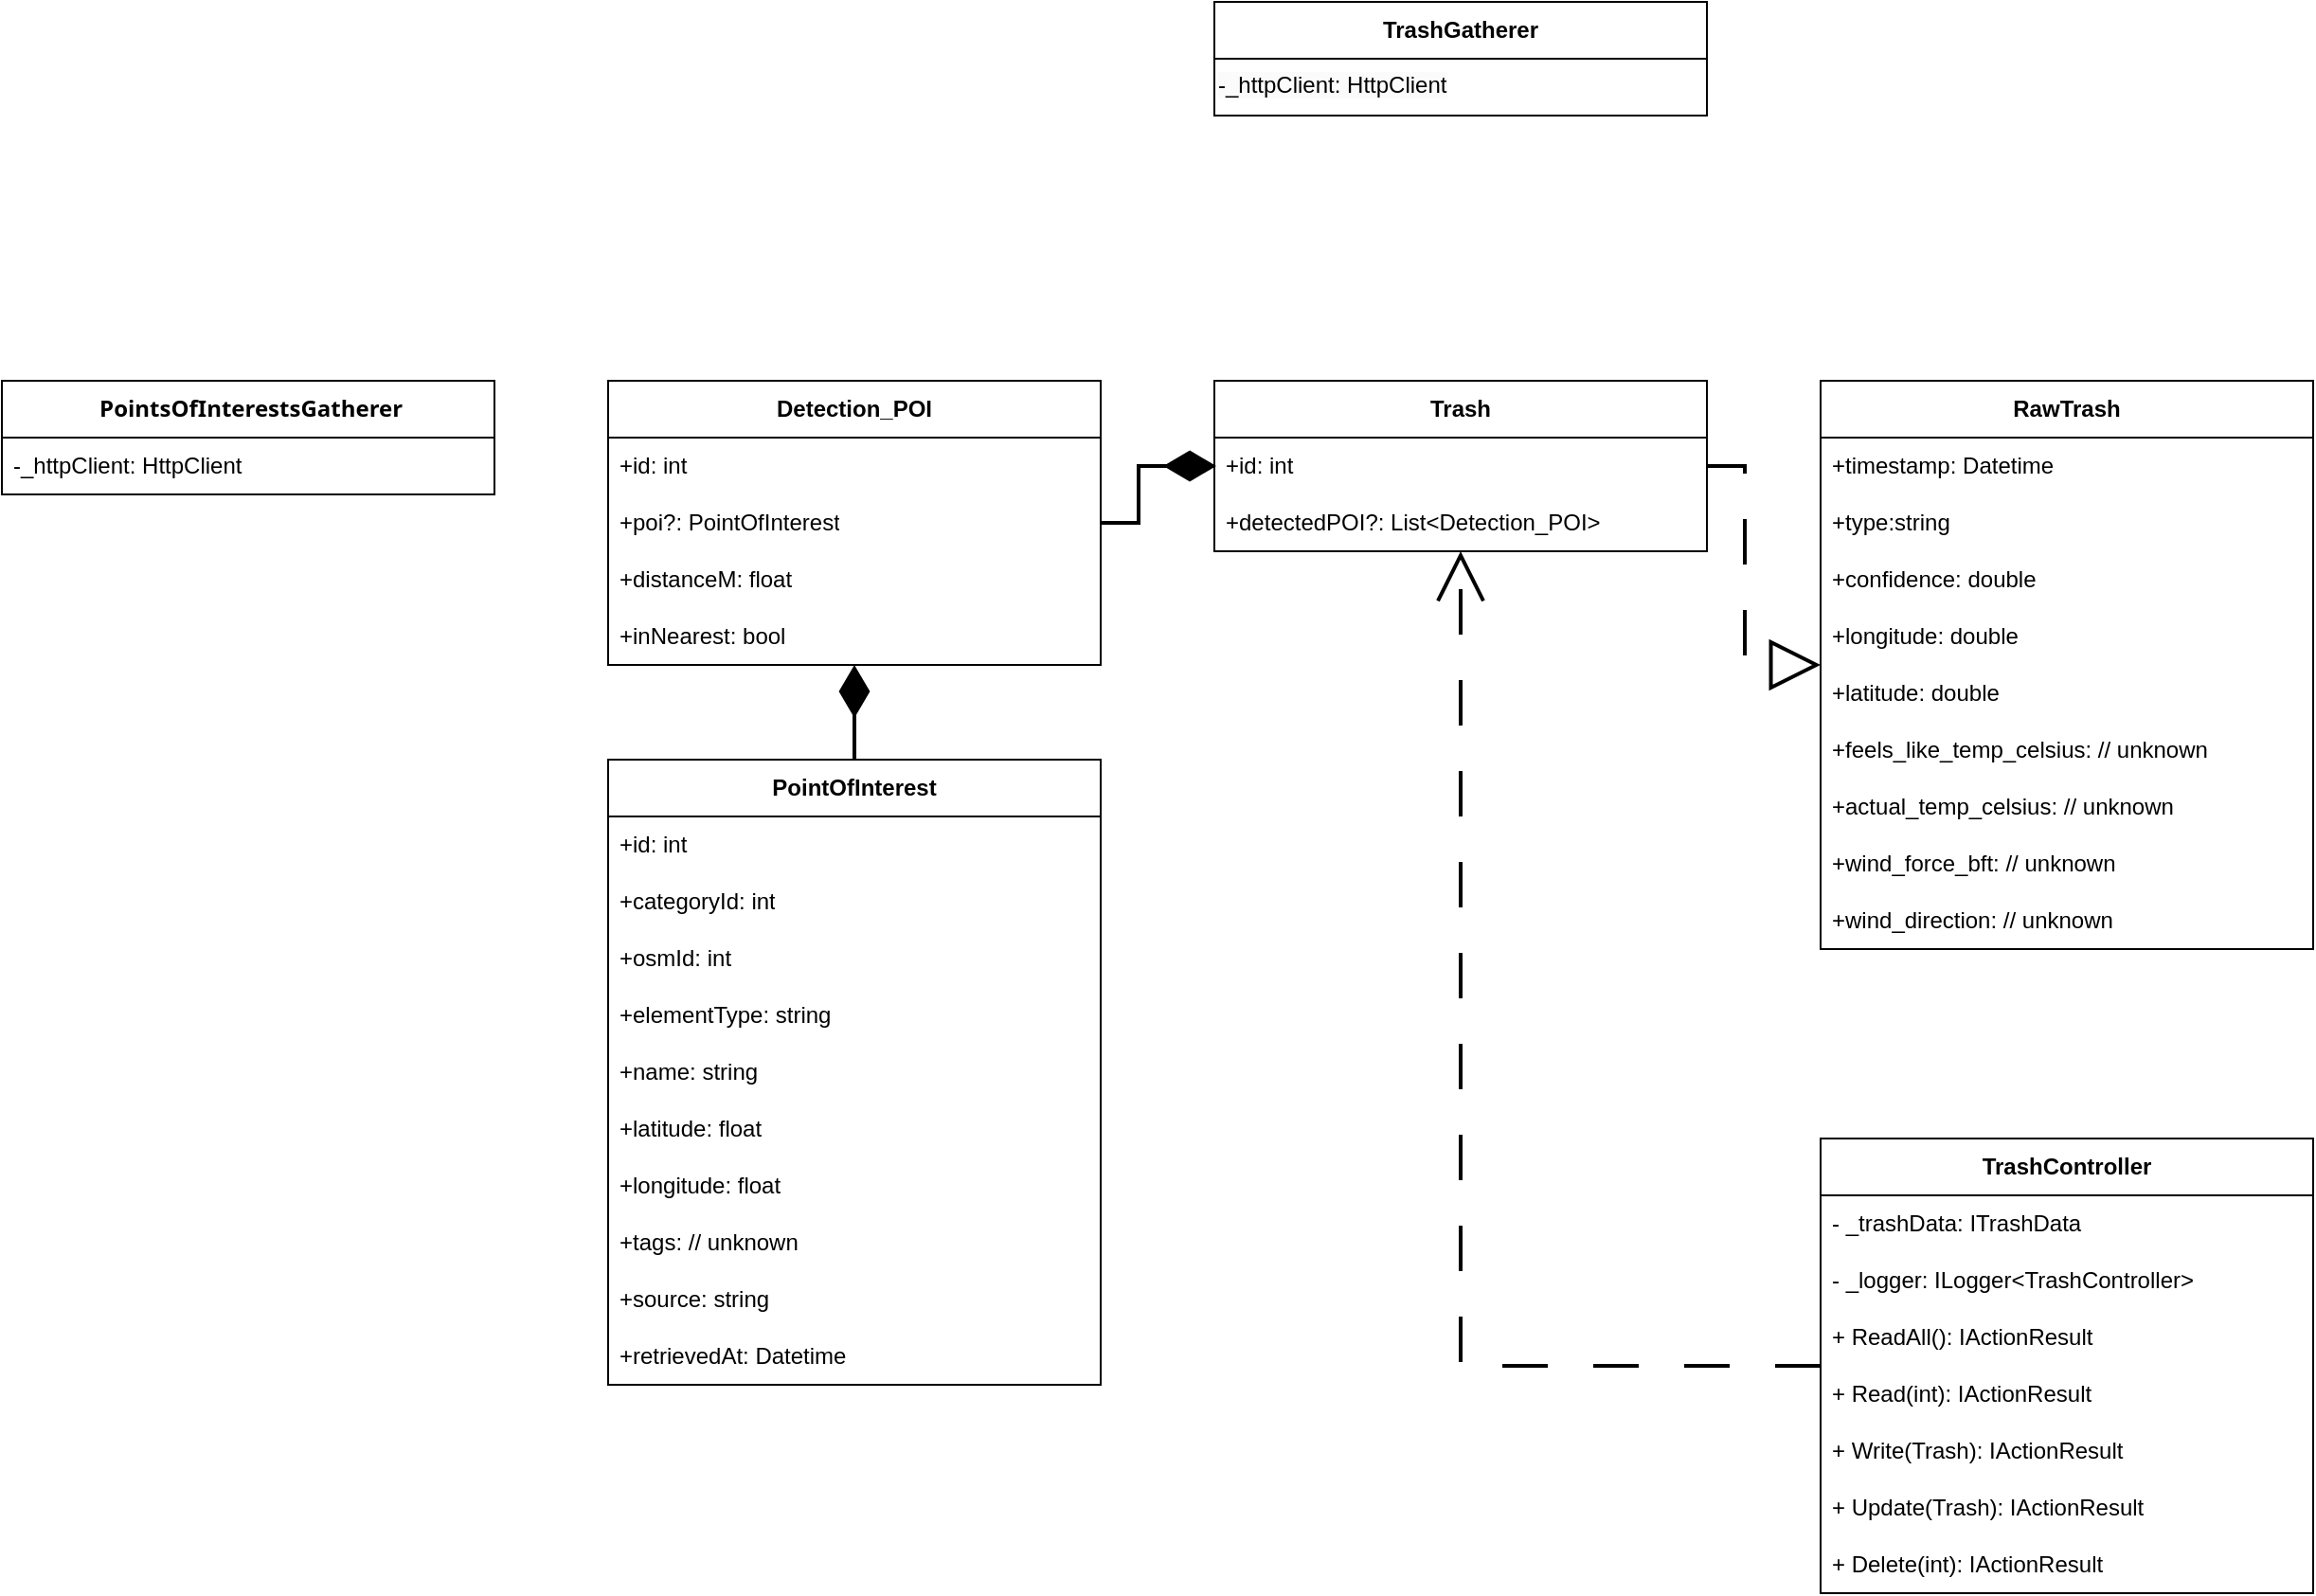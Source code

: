 <mxfile version="26.0.9">
  <diagram name="Page-1" id="39hm194q-l13xccRxlsW">
    <mxGraphModel dx="3247" dy="2107" grid="1" gridSize="10" guides="1" tooltips="1" connect="1" arrows="1" fold="1" page="1" pageScale="1" pageWidth="827" pageHeight="1169" math="0" shadow="0">
      <root>
        <mxCell id="0" />
        <mxCell id="1" parent="0" />
        <mxCell id="13d7S-6Wr-XDgdYsWWci-6" value="&lt;span style=&quot;font-weight: 700;&quot;&gt;Raw&lt;/span&gt;&lt;span style=&quot;font-weight: 700; background-color: transparent; color: light-dark(rgb(0, 0, 0), rgb(255, 255, 255));&quot;&gt;Trash&lt;/span&gt;" style="swimlane;fontStyle=0;childLayout=stackLayout;horizontal=1;startSize=30;horizontalStack=0;resizeParent=1;resizeParentMax=0;resizeLast=0;collapsible=1;marginBottom=0;whiteSpace=wrap;html=1;" vertex="1" parent="1">
          <mxGeometry x="20" width="260" height="300" as="geometry" />
        </mxCell>
        <mxCell id="13d7S-6Wr-XDgdYsWWci-7" value="+timestamp: Datetime" style="text;strokeColor=none;fillColor=none;align=left;verticalAlign=middle;spacingLeft=4;spacingRight=4;overflow=hidden;points=[[0,0.5],[1,0.5]];portConstraint=eastwest;rotatable=0;whiteSpace=wrap;html=1;" vertex="1" parent="13d7S-6Wr-XDgdYsWWci-6">
          <mxGeometry y="30" width="260" height="30" as="geometry" />
        </mxCell>
        <mxCell id="13d7S-6Wr-XDgdYsWWci-8" value="+type:string" style="text;strokeColor=none;fillColor=none;align=left;verticalAlign=middle;spacingLeft=4;spacingRight=4;overflow=hidden;points=[[0,0.5],[1,0.5]];portConstraint=eastwest;rotatable=0;whiteSpace=wrap;html=1;" vertex="1" parent="13d7S-6Wr-XDgdYsWWci-6">
          <mxGeometry y="60" width="260" height="30" as="geometry" />
        </mxCell>
        <mxCell id="13d7S-6Wr-XDgdYsWWci-9" value="+confidence: double" style="text;strokeColor=none;fillColor=none;align=left;verticalAlign=middle;spacingLeft=4;spacingRight=4;overflow=hidden;points=[[0,0.5],[1,0.5]];portConstraint=eastwest;rotatable=0;whiteSpace=wrap;html=1;" vertex="1" parent="13d7S-6Wr-XDgdYsWWci-6">
          <mxGeometry y="90" width="260" height="30" as="geometry" />
        </mxCell>
        <mxCell id="13d7S-6Wr-XDgdYsWWci-14" value="+longitude&lt;span style=&quot;background-color: transparent; color: light-dark(rgb(0, 0, 0), rgb(255, 255, 255));&quot;&gt;: double&lt;/span&gt;" style="text;strokeColor=none;fillColor=none;align=left;verticalAlign=middle;spacingLeft=4;spacingRight=4;overflow=hidden;points=[[0,0.5],[1,0.5]];portConstraint=eastwest;rotatable=0;whiteSpace=wrap;html=1;" vertex="1" parent="13d7S-6Wr-XDgdYsWWci-6">
          <mxGeometry y="120" width="260" height="30" as="geometry" />
        </mxCell>
        <mxCell id="13d7S-6Wr-XDgdYsWWci-16" value="+latitude: double" style="text;strokeColor=none;fillColor=none;align=left;verticalAlign=middle;spacingLeft=4;spacingRight=4;overflow=hidden;points=[[0,0.5],[1,0.5]];portConstraint=eastwest;rotatable=0;whiteSpace=wrap;html=1;" vertex="1" parent="13d7S-6Wr-XDgdYsWWci-6">
          <mxGeometry y="150" width="260" height="30" as="geometry" />
        </mxCell>
        <mxCell id="13d7S-6Wr-XDgdYsWWci-17" value="+feels_like_temp_celsius: // unknown" style="text;strokeColor=none;fillColor=none;align=left;verticalAlign=middle;spacingLeft=4;spacingRight=4;overflow=hidden;points=[[0,0.5],[1,0.5]];portConstraint=eastwest;rotatable=0;whiteSpace=wrap;html=1;" vertex="1" parent="13d7S-6Wr-XDgdYsWWci-6">
          <mxGeometry y="180" width="260" height="30" as="geometry" />
        </mxCell>
        <mxCell id="13d7S-6Wr-XDgdYsWWci-19" value="+actual_temp_celsius: // unknown" style="text;strokeColor=none;fillColor=none;align=left;verticalAlign=middle;spacingLeft=4;spacingRight=4;overflow=hidden;points=[[0,0.5],[1,0.5]];portConstraint=eastwest;rotatable=0;whiteSpace=wrap;html=1;" vertex="1" parent="13d7S-6Wr-XDgdYsWWci-6">
          <mxGeometry y="210" width="260" height="30" as="geometry" />
        </mxCell>
        <mxCell id="13d7S-6Wr-XDgdYsWWci-18" value="+wind_force_bft: // unknown" style="text;strokeColor=none;fillColor=none;align=left;verticalAlign=middle;spacingLeft=4;spacingRight=4;overflow=hidden;points=[[0,0.5],[1,0.5]];portConstraint=eastwest;rotatable=0;whiteSpace=wrap;html=1;" vertex="1" parent="13d7S-6Wr-XDgdYsWWci-6">
          <mxGeometry y="240" width="260" height="30" as="geometry" />
        </mxCell>
        <mxCell id="13d7S-6Wr-XDgdYsWWci-15" value="+wind_direction: // unknown" style="text;strokeColor=none;fillColor=none;align=left;verticalAlign=middle;spacingLeft=4;spacingRight=4;overflow=hidden;points=[[0,0.5],[1,0.5]];portConstraint=eastwest;rotatable=0;whiteSpace=wrap;html=1;" vertex="1" parent="13d7S-6Wr-XDgdYsWWci-6">
          <mxGeometry y="270" width="260" height="30" as="geometry" />
        </mxCell>
        <mxCell id="13d7S-6Wr-XDgdYsWWci-25" style="edgeStyle=orthogonalEdgeStyle;rounded=0;orthogonalLoop=1;jettySize=auto;html=1;endSize=22;endArrow=open;endFill=0;dashed=1;dashPattern=12 12;targetPerimeterSpacing=0;strokeWidth=2;" edge="1" parent="1" source="13d7S-6Wr-XDgdYsWWci-10" target="13d7S-6Wr-XDgdYsWWci-42">
          <mxGeometry relative="1" as="geometry" />
        </mxCell>
        <mxCell id="13d7S-6Wr-XDgdYsWWci-10" value="&lt;span style=&quot;font-weight: 700;&quot;&gt;TrashController&lt;/span&gt;" style="swimlane;fontStyle=0;childLayout=stackLayout;horizontal=1;startSize=30;horizontalStack=0;resizeParent=1;resizeParentMax=0;resizeLast=0;collapsible=1;marginBottom=0;whiteSpace=wrap;html=1;" vertex="1" parent="1">
          <mxGeometry x="20" y="400" width="260" height="240" as="geometry" />
        </mxCell>
        <mxCell id="13d7S-6Wr-XDgdYsWWci-12" value="-&amp;nbsp;_trashData:&amp;nbsp;ITrashData" style="text;strokeColor=none;fillColor=none;align=left;verticalAlign=middle;spacingLeft=4;spacingRight=4;overflow=hidden;points=[[0,0.5],[1,0.5]];portConstraint=eastwest;rotatable=0;whiteSpace=wrap;html=1;" vertex="1" parent="13d7S-6Wr-XDgdYsWWci-10">
          <mxGeometry y="30" width="260" height="30" as="geometry" />
        </mxCell>
        <mxCell id="13d7S-6Wr-XDgdYsWWci-22" value="-&amp;nbsp;_logger:&amp;nbsp;ILogger&amp;lt;TrashController&amp;gt;" style="text;strokeColor=none;fillColor=none;align=left;verticalAlign=middle;spacingLeft=4;spacingRight=4;overflow=hidden;points=[[0,0.5],[1,0.5]];portConstraint=eastwest;rotatable=0;whiteSpace=wrap;html=1;" vertex="1" parent="13d7S-6Wr-XDgdYsWWci-10">
          <mxGeometry y="60" width="260" height="30" as="geometry" />
        </mxCell>
        <mxCell id="13d7S-6Wr-XDgdYsWWci-21" value="+&amp;nbsp;ReadAll():&amp;nbsp;IActionResult" style="text;strokeColor=none;fillColor=none;align=left;verticalAlign=middle;spacingLeft=4;spacingRight=4;overflow=hidden;points=[[0,0.5],[1,0.5]];portConstraint=eastwest;rotatable=0;whiteSpace=wrap;html=1;" vertex="1" parent="13d7S-6Wr-XDgdYsWWci-10">
          <mxGeometry y="90" width="260" height="30" as="geometry" />
        </mxCell>
        <mxCell id="13d7S-6Wr-XDgdYsWWci-23" value="+ Read(int): IActionResult" style="text;strokeColor=none;fillColor=none;align=left;verticalAlign=middle;spacingLeft=4;spacingRight=4;overflow=hidden;points=[[0,0.5],[1,0.5]];portConstraint=eastwest;rotatable=0;whiteSpace=wrap;html=1;" vertex="1" parent="13d7S-6Wr-XDgdYsWWci-10">
          <mxGeometry y="120" width="260" height="30" as="geometry" />
        </mxCell>
        <mxCell id="13d7S-6Wr-XDgdYsWWci-24" value="+ Write(Trash): IActionResult" style="text;strokeColor=none;fillColor=none;align=left;verticalAlign=middle;spacingLeft=4;spacingRight=4;overflow=hidden;points=[[0,0.5],[1,0.5]];portConstraint=eastwest;rotatable=0;whiteSpace=wrap;html=1;" vertex="1" parent="13d7S-6Wr-XDgdYsWWci-10">
          <mxGeometry y="150" width="260" height="30" as="geometry" />
        </mxCell>
        <mxCell id="13d7S-6Wr-XDgdYsWWci-20" value="+ Update(Trash): IActionResult" style="text;strokeColor=none;fillColor=none;align=left;verticalAlign=middle;spacingLeft=4;spacingRight=4;overflow=hidden;points=[[0,0.5],[1,0.5]];portConstraint=eastwest;rotatable=0;whiteSpace=wrap;html=1;" vertex="1" parent="13d7S-6Wr-XDgdYsWWci-10">
          <mxGeometry y="180" width="260" height="30" as="geometry" />
        </mxCell>
        <mxCell id="13d7S-6Wr-XDgdYsWWci-13" value="+ Delete(int): IActionResult" style="text;strokeColor=none;fillColor=none;align=left;verticalAlign=middle;spacingLeft=4;spacingRight=4;overflow=hidden;points=[[0,0.5],[1,0.5]];portConstraint=eastwest;rotatable=0;whiteSpace=wrap;html=1;" vertex="1" parent="13d7S-6Wr-XDgdYsWWci-10">
          <mxGeometry y="210" width="260" height="30" as="geometry" />
        </mxCell>
        <mxCell id="13d7S-6Wr-XDgdYsWWci-31" value="&lt;b&gt;TrashGatherer&lt;/b&gt;" style="swimlane;fontStyle=0;childLayout=stackLayout;horizontal=1;startSize=30;horizontalStack=0;resizeParent=1;resizeParentMax=0;resizeLast=0;collapsible=1;marginBottom=0;whiteSpace=wrap;html=1;align=center;" vertex="1" parent="1">
          <mxGeometry x="-300" y="-200" width="260" height="60" as="geometry" />
        </mxCell>
        <mxCell id="13d7S-6Wr-XDgdYsWWci-76" value="&lt;span style=&quot;color: rgb(0, 0, 0); font-family: Helvetica; font-size: 12px; font-style: normal; font-variant-ligatures: normal; font-variant-caps: normal; font-weight: 400; letter-spacing: normal; orphans: 2; text-align: left; text-indent: 0px; text-transform: none; widows: 2; word-spacing: 0px; -webkit-text-stroke-width: 0px; white-space: normal; background-color: rgb(251, 251, 251); text-decoration-thickness: initial; text-decoration-style: initial; text-decoration-color: initial; display: inline !important; float: none;&quot;&gt;-_httpClient: HttpClient&lt;/span&gt;" style="text;whiteSpace=wrap;html=1;" vertex="1" parent="13d7S-6Wr-XDgdYsWWci-31">
          <mxGeometry y="30" width="260" height="30" as="geometry" />
        </mxCell>
        <mxCell id="13d7S-6Wr-XDgdYsWWci-41" value="&lt;span style=&quot;font-family: &amp;quot;gg sans&amp;quot;, &amp;quot;Noto Sans&amp;quot;, &amp;quot;Helvetica Neue&amp;quot;, Helvetica, Arial, sans-serif; white-space-collapse: break-spaces;&quot;&gt;&lt;font&gt;&lt;b&gt; PointsOfInterestsGatherer&lt;/b&gt;&lt;/font&gt;&lt;/span&gt;" style="swimlane;fontStyle=0;childLayout=stackLayout;horizontal=1;startSize=30;horizontalStack=0;resizeParent=1;resizeParentMax=0;resizeLast=0;collapsible=1;marginBottom=0;whiteSpace=wrap;html=1;fontColor=default;labelBackgroundColor=none;align=center;" vertex="1" parent="1">
          <mxGeometry x="-940" width="260" height="60" as="geometry" />
        </mxCell>
        <mxCell id="13d7S-6Wr-XDgdYsWWci-75" value="-_httpClient: HttpClient" style="text;strokeColor=none;fillColor=none;align=left;verticalAlign=middle;spacingLeft=4;spacingRight=4;overflow=hidden;points=[[0,0.5],[1,0.5]];portConstraint=eastwest;rotatable=0;whiteSpace=wrap;html=1;" vertex="1" parent="13d7S-6Wr-XDgdYsWWci-41">
          <mxGeometry y="30" width="260" height="30" as="geometry" />
        </mxCell>
        <mxCell id="13d7S-6Wr-XDgdYsWWci-52" style="edgeStyle=orthogonalEdgeStyle;rounded=0;orthogonalLoop=1;jettySize=auto;html=1;strokeWidth=2;dashed=1;dashPattern=12 12;endSize=22;endArrow=block;endFill=0;" edge="1" parent="1" source="13d7S-6Wr-XDgdYsWWci-42" target="13d7S-6Wr-XDgdYsWWci-6">
          <mxGeometry relative="1" as="geometry" />
        </mxCell>
        <mxCell id="13d7S-6Wr-XDgdYsWWci-42" value="&lt;span style=&quot;font-weight: 700; background-color: transparent; color: light-dark(rgb(0, 0, 0), rgb(255, 255, 255));&quot;&gt;Trash&lt;/span&gt;" style="swimlane;fontStyle=0;childLayout=stackLayout;horizontal=1;startSize=30;horizontalStack=0;resizeParent=1;resizeParentMax=0;resizeLast=0;collapsible=1;marginBottom=0;whiteSpace=wrap;html=1;" vertex="1" parent="1">
          <mxGeometry x="-300" width="260" height="90" as="geometry" />
        </mxCell>
        <mxCell id="13d7S-6Wr-XDgdYsWWci-64" value="+id: int" style="text;strokeColor=none;fillColor=none;align=left;verticalAlign=middle;spacingLeft=4;spacingRight=4;overflow=hidden;points=[[0,0.5],[1,0.5]];portConstraint=eastwest;rotatable=0;whiteSpace=wrap;html=1;" vertex="1" parent="13d7S-6Wr-XDgdYsWWci-42">
          <mxGeometry y="30" width="260" height="30" as="geometry" />
        </mxCell>
        <mxCell id="13d7S-6Wr-XDgdYsWWci-48" value="+detectedPOI?: List&amp;lt;Detection_POI&amp;gt;" style="text;strokeColor=none;fillColor=none;align=left;verticalAlign=middle;spacingLeft=4;spacingRight=4;overflow=hidden;points=[[0,0.5],[1,0.5]];portConstraint=eastwest;rotatable=0;whiteSpace=wrap;html=1;" vertex="1" parent="13d7S-6Wr-XDgdYsWWci-42">
          <mxGeometry y="60" width="260" height="30" as="geometry" />
        </mxCell>
        <mxCell id="13d7S-6Wr-XDgdYsWWci-57" style="edgeStyle=orthogonalEdgeStyle;rounded=0;orthogonalLoop=1;jettySize=auto;html=1;strokeWidth=2;targetPerimeterSpacing=-1;endSize=22;endArrow=diamondThin;endFill=1;" edge="1" parent="1" source="13d7S-6Wr-XDgdYsWWci-53" target="13d7S-6Wr-XDgdYsWWci-42">
          <mxGeometry relative="1" as="geometry" />
        </mxCell>
        <mxCell id="13d7S-6Wr-XDgdYsWWci-53" value="&lt;div&gt;&lt;span style=&quot;text-align: left; background-color: transparent; color: light-dark(rgb(0, 0, 0), rgb(255, 255, 255));&quot;&gt;&lt;b&gt;Detection_POI&lt;/b&gt;&lt;/span&gt;&lt;br&gt;&lt;/div&gt;" style="swimlane;fontStyle=0;childLayout=stackLayout;horizontal=1;startSize=30;horizontalStack=0;resizeParent=1;resizeParentMax=0;resizeLast=0;collapsible=1;marginBottom=0;whiteSpace=wrap;html=1;" vertex="1" parent="1">
          <mxGeometry x="-620" width="260" height="150" as="geometry" />
        </mxCell>
        <mxCell id="13d7S-6Wr-XDgdYsWWci-63" value="+id: int" style="text;strokeColor=none;fillColor=none;align=left;verticalAlign=middle;spacingLeft=4;spacingRight=4;overflow=hidden;points=[[0,0.5],[1,0.5]];portConstraint=eastwest;rotatable=0;whiteSpace=wrap;html=1;" vertex="1" parent="13d7S-6Wr-XDgdYsWWci-53">
          <mxGeometry y="30" width="260" height="30" as="geometry" />
        </mxCell>
        <mxCell id="13d7S-6Wr-XDgdYsWWci-55" value="+poi?: PointOfInterest" style="text;strokeColor=none;fillColor=none;align=left;verticalAlign=middle;spacingLeft=4;spacingRight=4;overflow=hidden;points=[[0,0.5],[1,0.5]];portConstraint=eastwest;rotatable=0;whiteSpace=wrap;html=1;" vertex="1" parent="13d7S-6Wr-XDgdYsWWci-53">
          <mxGeometry y="60" width="260" height="30" as="geometry" />
        </mxCell>
        <mxCell id="13d7S-6Wr-XDgdYsWWci-54" value="+distanceM: float" style="text;strokeColor=none;fillColor=none;align=left;verticalAlign=middle;spacingLeft=4;spacingRight=4;overflow=hidden;points=[[0,0.5],[1,0.5]];portConstraint=eastwest;rotatable=0;whiteSpace=wrap;html=1;" vertex="1" parent="13d7S-6Wr-XDgdYsWWci-53">
          <mxGeometry y="90" width="260" height="30" as="geometry" />
        </mxCell>
        <mxCell id="13d7S-6Wr-XDgdYsWWci-56" value="+inNearest: bool" style="text;strokeColor=none;fillColor=none;align=left;verticalAlign=middle;spacingLeft=4;spacingRight=4;overflow=hidden;points=[[0,0.5],[1,0.5]];portConstraint=eastwest;rotatable=0;whiteSpace=wrap;html=1;" vertex="1" parent="13d7S-6Wr-XDgdYsWWci-53">
          <mxGeometry y="120" width="260" height="30" as="geometry" />
        </mxCell>
        <mxCell id="13d7S-6Wr-XDgdYsWWci-62" style="edgeStyle=orthogonalEdgeStyle;rounded=0;orthogonalLoop=1;jettySize=auto;html=1;strokeWidth=2;endSize=22;endArrow=diamondThin;endFill=1;" edge="1" parent="1" source="13d7S-6Wr-XDgdYsWWci-58" target="13d7S-6Wr-XDgdYsWWci-53">
          <mxGeometry relative="1" as="geometry" />
        </mxCell>
        <mxCell id="13d7S-6Wr-XDgdYsWWci-58" value="&lt;div&gt;&lt;span style=&quot;text-align: left; background-color: transparent; color: light-dark(rgb(0, 0, 0), rgb(255, 255, 255));&quot;&gt;&lt;b&gt;PointOfInterest&lt;/b&gt;&lt;/span&gt;&lt;br&gt;&lt;/div&gt;" style="swimlane;fontStyle=0;childLayout=stackLayout;horizontal=1;startSize=30;horizontalStack=0;resizeParent=1;resizeParentMax=0;resizeLast=0;collapsible=1;marginBottom=0;whiteSpace=wrap;html=1;" vertex="1" parent="1">
          <mxGeometry x="-620" y="200" width="260" height="330" as="geometry" />
        </mxCell>
        <mxCell id="13d7S-6Wr-XDgdYsWWci-59" value="+id: int" style="text;strokeColor=none;fillColor=none;align=left;verticalAlign=middle;spacingLeft=4;spacingRight=4;overflow=hidden;points=[[0,0.5],[1,0.5]];portConstraint=eastwest;rotatable=0;whiteSpace=wrap;html=1;" vertex="1" parent="13d7S-6Wr-XDgdYsWWci-58">
          <mxGeometry y="30" width="260" height="30" as="geometry" />
        </mxCell>
        <mxCell id="13d7S-6Wr-XDgdYsWWci-60" value="+categoryId: int" style="text;strokeColor=none;fillColor=none;align=left;verticalAlign=middle;spacingLeft=4;spacingRight=4;overflow=hidden;points=[[0,0.5],[1,0.5]];portConstraint=eastwest;rotatable=0;whiteSpace=wrap;html=1;" vertex="1" parent="13d7S-6Wr-XDgdYsWWci-58">
          <mxGeometry y="60" width="260" height="30" as="geometry" />
        </mxCell>
        <mxCell id="13d7S-6Wr-XDgdYsWWci-68" value="+osmId: int" style="text;strokeColor=none;fillColor=none;align=left;verticalAlign=middle;spacingLeft=4;spacingRight=4;overflow=hidden;points=[[0,0.5],[1,0.5]];portConstraint=eastwest;rotatable=0;whiteSpace=wrap;html=1;" vertex="1" parent="13d7S-6Wr-XDgdYsWWci-58">
          <mxGeometry y="90" width="260" height="30" as="geometry" />
        </mxCell>
        <mxCell id="13d7S-6Wr-XDgdYsWWci-65" value="+elementType: string" style="text;strokeColor=none;fillColor=none;align=left;verticalAlign=middle;spacingLeft=4;spacingRight=4;overflow=hidden;points=[[0,0.5],[1,0.5]];portConstraint=eastwest;rotatable=0;whiteSpace=wrap;html=1;" vertex="1" parent="13d7S-6Wr-XDgdYsWWci-58">
          <mxGeometry y="120" width="260" height="30" as="geometry" />
        </mxCell>
        <mxCell id="13d7S-6Wr-XDgdYsWWci-61" value="+name: string" style="text;strokeColor=none;fillColor=none;align=left;verticalAlign=middle;spacingLeft=4;spacingRight=4;overflow=hidden;points=[[0,0.5],[1,0.5]];portConstraint=eastwest;rotatable=0;whiteSpace=wrap;html=1;" vertex="1" parent="13d7S-6Wr-XDgdYsWWci-58">
          <mxGeometry y="150" width="260" height="30" as="geometry" />
        </mxCell>
        <mxCell id="13d7S-6Wr-XDgdYsWWci-66" value="+latitude: float" style="text;strokeColor=none;fillColor=none;align=left;verticalAlign=middle;spacingLeft=4;spacingRight=4;overflow=hidden;points=[[0,0.5],[1,0.5]];portConstraint=eastwest;rotatable=0;whiteSpace=wrap;html=1;" vertex="1" parent="13d7S-6Wr-XDgdYsWWci-58">
          <mxGeometry y="180" width="260" height="30" as="geometry" />
        </mxCell>
        <mxCell id="13d7S-6Wr-XDgdYsWWci-67" value="+longitude: float" style="text;strokeColor=none;fillColor=none;align=left;verticalAlign=middle;spacingLeft=4;spacingRight=4;overflow=hidden;points=[[0,0.5],[1,0.5]];portConstraint=eastwest;rotatable=0;whiteSpace=wrap;html=1;" vertex="1" parent="13d7S-6Wr-XDgdYsWWci-58">
          <mxGeometry y="210" width="260" height="30" as="geometry" />
        </mxCell>
        <mxCell id="13d7S-6Wr-XDgdYsWWci-70" value="+tags: // unknown" style="text;strokeColor=none;fillColor=none;align=left;verticalAlign=middle;spacingLeft=4;spacingRight=4;overflow=hidden;points=[[0,0.5],[1,0.5]];portConstraint=eastwest;rotatable=0;whiteSpace=wrap;html=1;" vertex="1" parent="13d7S-6Wr-XDgdYsWWci-58">
          <mxGeometry y="240" width="260" height="30" as="geometry" />
        </mxCell>
        <mxCell id="13d7S-6Wr-XDgdYsWWci-69" value="+source: string" style="text;strokeColor=none;fillColor=none;align=left;verticalAlign=middle;spacingLeft=4;spacingRight=4;overflow=hidden;points=[[0,0.5],[1,0.5]];portConstraint=eastwest;rotatable=0;whiteSpace=wrap;html=1;" vertex="1" parent="13d7S-6Wr-XDgdYsWWci-58">
          <mxGeometry y="270" width="260" height="30" as="geometry" />
        </mxCell>
        <mxCell id="13d7S-6Wr-XDgdYsWWci-71" value="+retrievedAt: Datetime" style="text;strokeColor=none;fillColor=none;align=left;verticalAlign=middle;spacingLeft=4;spacingRight=4;overflow=hidden;points=[[0,0.5],[1,0.5]];portConstraint=eastwest;rotatable=0;whiteSpace=wrap;html=1;" vertex="1" parent="13d7S-6Wr-XDgdYsWWci-58">
          <mxGeometry y="300" width="260" height="30" as="geometry" />
        </mxCell>
      </root>
    </mxGraphModel>
  </diagram>
</mxfile>
